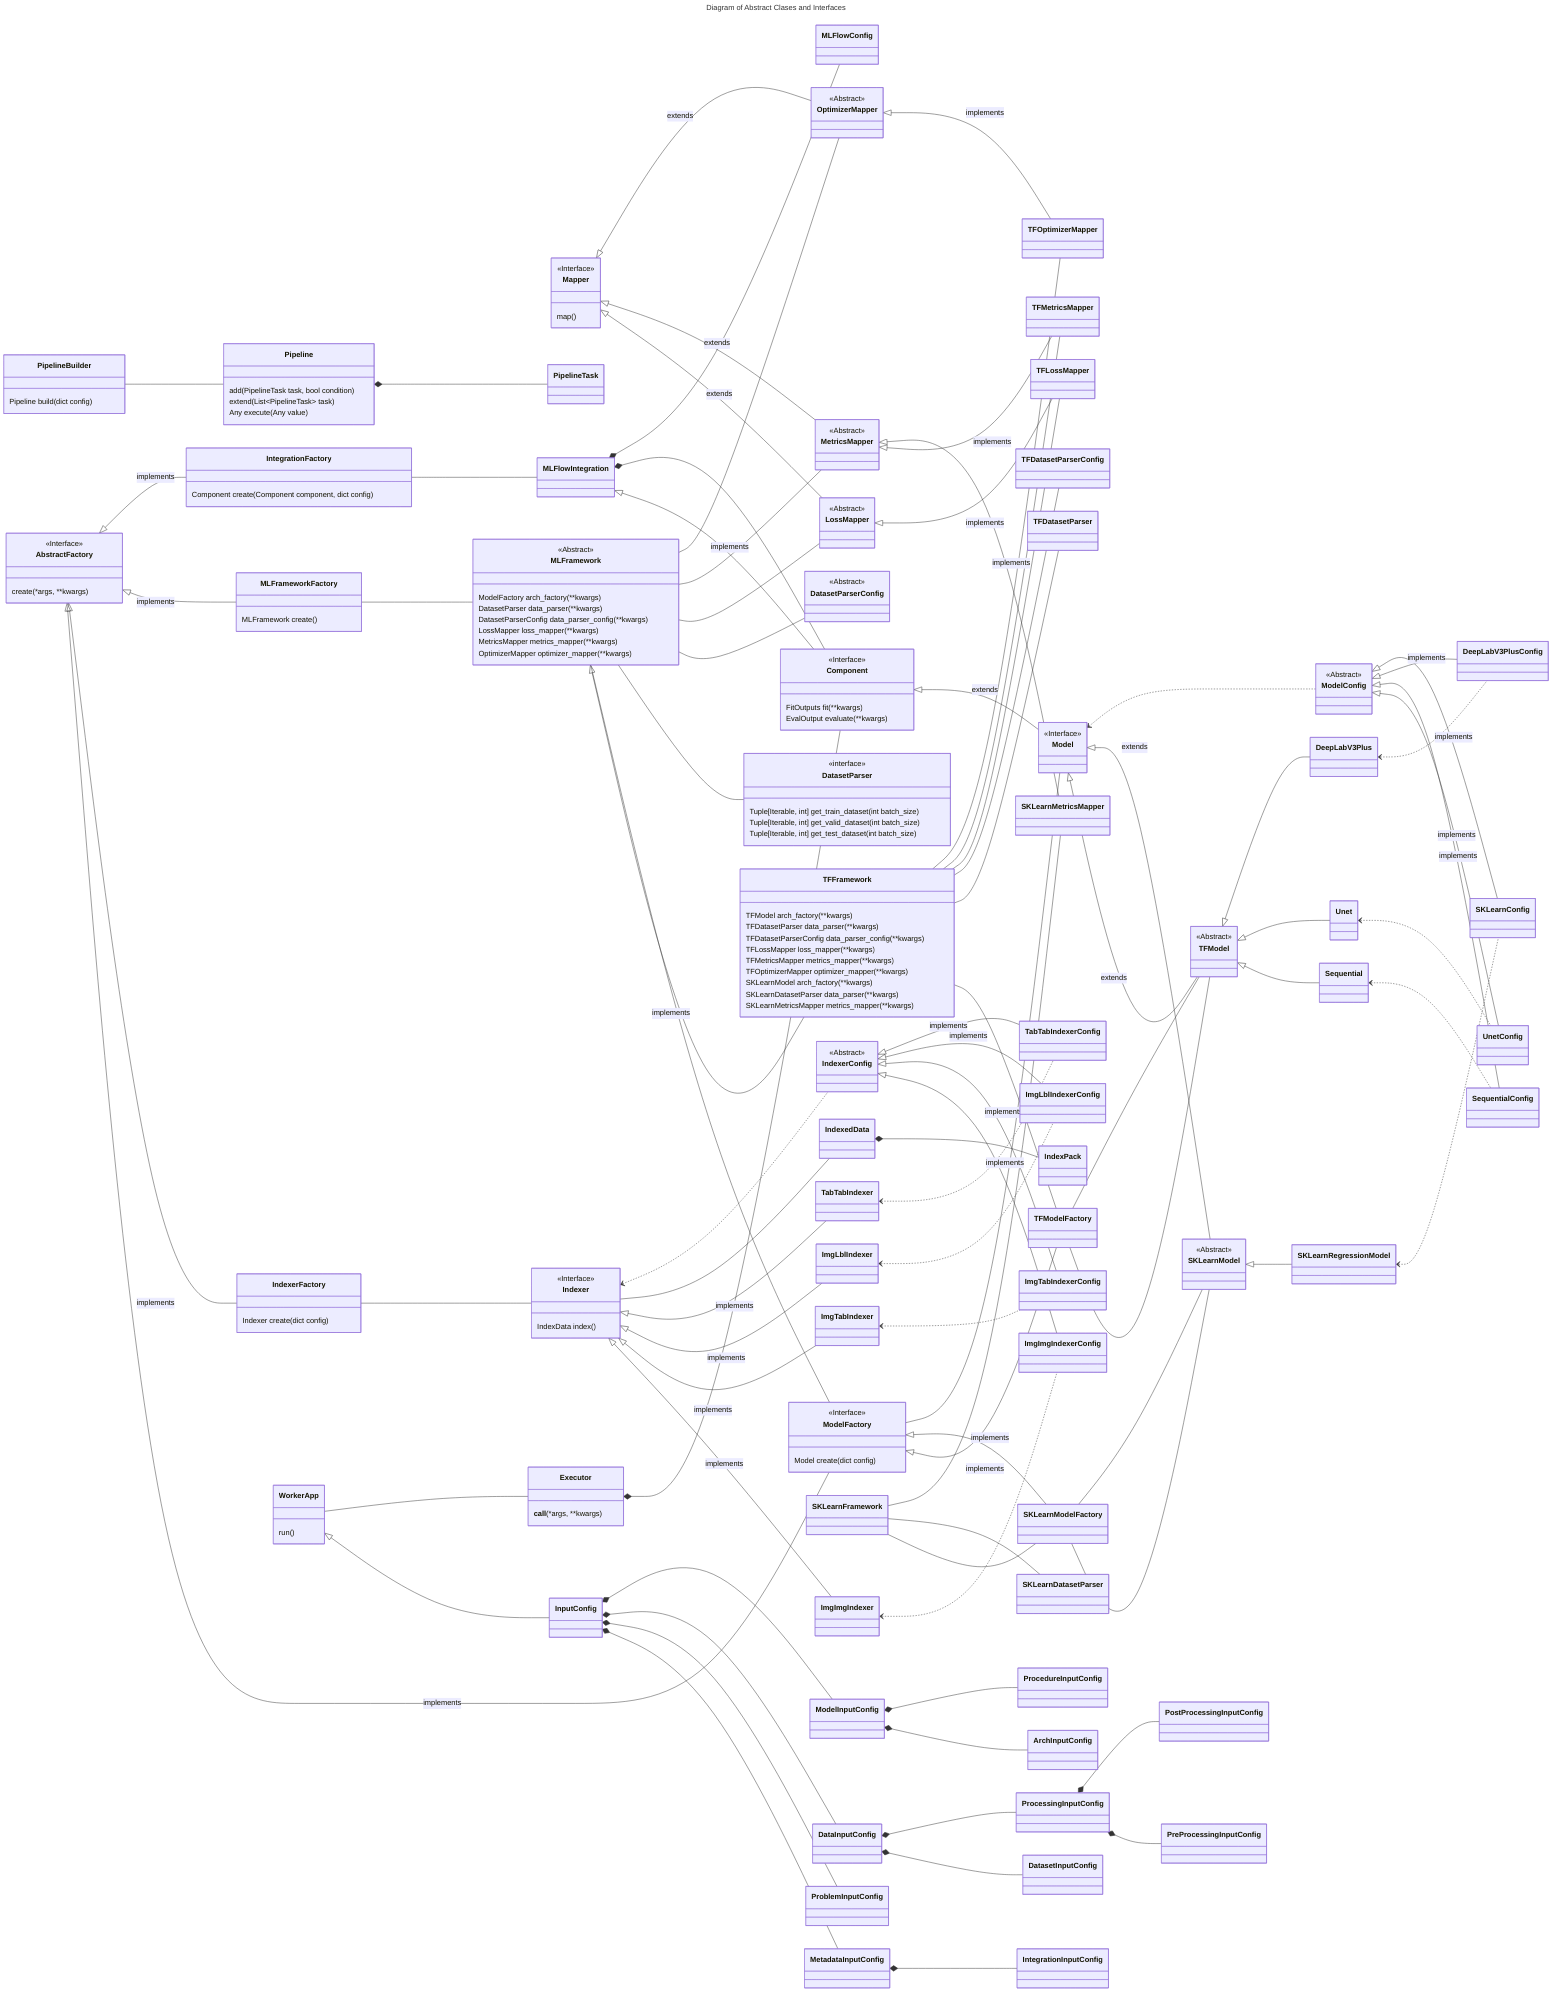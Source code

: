 ---
title: "Diagram of Abstract Clases and Interfaces"
---
classDiagram

    direction LR

    class AbstractFactory
    <<Interface>> AbstractFactory
    AbstractFactory: create(*args, **kwargs)

    class DatasetParserConfig
    <<Abstract>> DatasetParserConfig

    class DatasetParser
    <<interface>> DatasetParser
    DatasetParser:  Tuple[Iterable, int] get_train_dataset(int batch_size)
    DatasetParser:  Tuple[Iterable, int] get_valid_dataset(int batch_size)
    DatasetParser:  Tuple[Iterable, int] get_test_dataset(int batch_size)

    %% MAPPERS

    class Mapper
    <<Interface>> Mapper
    Mapper: map()

    class LossMapper
    <<Abstract>> LossMapper
    class MetricsMapper
    <<Abstract>> MetricsMapper
    class OptimizerMapper
    <<Abstract>> OptimizerMapper

    class TFLossMapper
    class TFMetricsMapper
    class TFOptimizerMapper

    class SKLearnMetricsMapper

    %% Mapper
    Mapper <|-- LossMapper: extends
    Mapper <|-- MetricsMapper: extends
    Mapper <|-- OptimizerMapper: extends

    LossMapper <|-- TFLossMapper: implements
    MetricsMapper <|-- TFMetricsMapper: implements
    OptimizerMapper <|-- TFOptimizerMapper: implements

    MetricsMapper <|-- SKLearnMetricsMapper: implements

    %% INDEXERS

    class IndexPack
    class IndexedData
    class IndexerConfig
    <<Abstract>> IndexerConfig
    class ImgImgIndexerConfig
    class ImgTabIndexerConfig
    class ImgLblIndexerConfig
    class TabTabIndexerConfig

    class Indexer
    <<Interface>> Indexer
    Indexer: IndexData index()
    class ImgImgIndexer
    class ImgTabIndexer
    class ImgLblIndexer
    class TabTabIndexer

    class IndexerFactory
    IndexerFactory: Indexer create(dict config)

    %% Indexer Composition
    Indexer <|-- ImgImgIndexer : implements
    Indexer <|-- ImgTabIndexer : implements
    Indexer <|-- ImgLblIndexer : implements
    Indexer <|-- TabTabIndexer : implements

    Indexer -- IndexedData

    IndexerConfig <|-- ImgImgIndexerConfig : implements
    IndexerConfig <|-- ImgTabIndexerConfig : implements
    IndexerConfig <|-- ImgLblIndexerConfig : implements
    IndexerConfig <|-- TabTabIndexerConfig : implements

    Indexer <.. IndexerConfig

    ImgImgIndexer <.. ImgImgIndexerConfig
    ImgTabIndexer <.. ImgTabIndexerConfig
    ImgLblIndexer <.. ImgLblIndexerConfig
    TabTabIndexer <.. TabTabIndexerConfig

    IndexedData *-- IndexPack

    IndexerFactory -- Indexer

    %% PIPELINES
    class PipelineTask
    class Pipeline
    Pipeline: add(PipelineTask task, bool condition)
    Pipeline: extend(List~PipelineTask~ task)
    Pipeline: Any execute(Any value)

    class PipelineBuilder
    PipelineBuilder: Pipeline build(dict config)

    Pipeline *-- PipelineTask
    PipelineBuilder -- Pipeline

    %% Model y Component
    class Component
    <<Interface>> Component
    Component: FitOutputs fit(**kwargs)
    Component: EvalOutput evaluate(**kwargs)

    class Model
    <<Interface>> Model
    class ModelConfig
    <<Abstract>> ModelConfig
    class TFModel
    <<Abstract>> TFModel
    class Sequential
    class SequentialConfig
    class Unet
    class UnetConfig
    class DeepLabV3Plus
    class DeepLabV3PlusConfig
    class SKLearnModel
    <<Abstract>> SKLearnModel
    class SKLearnRegressionModel
    class SKLearnConfig

    ModelConfig <|-- UnetConfig : implements
    ModelConfig <|-- SequentialConfig: implements
    ModelConfig <|-- DeepLabV3PlusConfig: implements
    ModelConfig <|-- SKLearnConfig: implements

    Component <|-- Model: extends
    Model <|-- TFModel: extends
    Model <|-- SKLearnModel: extends
    TFModel <|-- Sequential
    TFModel <|-- Unet
    TFModel <|-- DeepLabV3Plus
    SKLearnModel <|-- SKLearnRegressionModel
    TFModelFactory -- TFModel
    SKLearnModelFactory -- SKLearnModel

    Sequential <.. SequentialConfig
    Unet <.. UnetConfig
    DeepLabV3Plus <.. DeepLabV3PlusConfig
    SKLearnRegressionModel <.. SKLearnConfig

    Model <.. ModelConfig

    class ModelFactory
    <<Interface>> ModelFactory
    ModelFactory: Model create(dict config)

    class TFModelFactory
    class SKLearnModelFactory

    ModelFactory <|-- TFModelFactory : implements
    ModelFactory <|-- SKLearnModelFactory : implements
    ModelFactory -- Model

    %% ML FRAMEWORK
    class MLFramework
    <<Abstract>> MLFramework
    MLFramework: ModelFactory arch_factory(**kwargs)
    MLFramework: DatasetParser data_parser(**kwargs)
    MLFramework: DatasetParserConfig data_parser_config(**kwargs)
    MLFramework: LossMapper loss_mapper(**kwargs)
    MLFramework: MetricsMapper metrics_mapper(**kwargs)
    MLFramework: OptimizerMapper optimizer_mapper(**kwargs)

    class TFFramework
    TFFramework: TFModel arch_factory(**kwargs)
    TFFramework: TFDatasetParser data_parser(**kwargs)
    TFFramework: TFDatasetParserConfig data_parser_config(**kwargs)
    TFFramework: TFLossMapper loss_mapper(**kwargs)
    TFFramework: TFMetricsMapper metrics_mapper(**kwargs)
    TFFramework: TFOptimizerMapper optimizer_mapper(**kwargs)

    class SKLearnFramework
    TFFramework: SKLearnModel arch_factory(**kwargs)
    TFFramework: SKLearnDatasetParser data_parser(**kwargs)
    TFFramework: SKLearnMetricsMapper metrics_mapper(**kwargs)

    class MLFrameworkFactory
    MLFrameworkFactory: MLFramework create()

    MLFrameworkFactory -- MLFramework
    MLFramework <|-- TFFramework : implements

    MLFramework -- ModelFactory
    MLFramework -- DatasetParser
    MLFramework -- DatasetParserConfig
    MLFramework -- LossMapper
    MLFramework -- MetricsMapper
    MLFramework -- OptimizerMapper

    TFFramework -- TFModelFactory
    TFFramework -- TFDatasetParser
    TFFramework -- TFDatasetParserConfig
    TFFramework -- TFLossMapper
    TFFramework -- TFMetricsMapper
    TFFramework -- TFOptimizerMapper

    SKLearnFramework -- SKLearnModelFactory
    SKLearnFramework -- SKLearnDatasetParser
    SKLearnFramework -- SKLearnMetricsMapper

    TFModelFactory -- TFModel
    SKLearnModelFactory -- SKLearnModel


    %% Integration
    class IntegrationFactory
    IntegrationFactory: Component create(Component component, dict config)

    class MLFlowIntegration
    class MLFlowConfig

    MLFlowIntegration <|-- Component: implements
    MLFlowIntegration *-- Component
    MLFlowIntegration *-- MLFlowConfig
    IntegrationFactory -- MLFlowIntegration

    class Executor
    Executor *-- Component
    Executor: __call__(*args, **kwargs)

    class IntegrationInputConfig

    class ProblemInputConfig

    class MetadataInputConfig
    MetadataInputConfig *-- IntegrationInputConfig

    class DatasetInputConfig

    class PreProcessingInputConfig
    class PostProcessingInputConfig

    class ProcessingInputConfig
    ProcessingInputConfig *-- PreProcessingInputConfig
    ProcessingInputConfig *-- PostProcessingInputConfig

    class DataInputConfig
    DataInputConfig *-- DatasetInputConfig
    DataInputConfig *-- ProcessingInputConfig

    class ArchInputConfig
    class ProcedureInputConfig
    class ModelInputConfig
    ModelInputConfig *-- ArchInputConfig
    ModelInputConfig *-- ProcedureInputConfig


    class InputConfig
    InputConfig *-- MetadataInputConfig
    InputConfig *-- ProblemInputConfig
    InputConfig *-- DataInputConfig
    InputConfig *-- ModelInputConfig

    class WorkerApp
    WorkerApp <|-- InputConfig
    WorkerApp -- Executor
    WorkerApp: run()

    %% AbstractFactory sons
    AbstractFactory <|-- ModelFactory: implements
    AbstractFactory <|-- IndexerFactory: implements
    AbstractFactory <|-- MLFrameworkFactory: implements
    AbstractFactory <|-- IntegrationFactory: implements